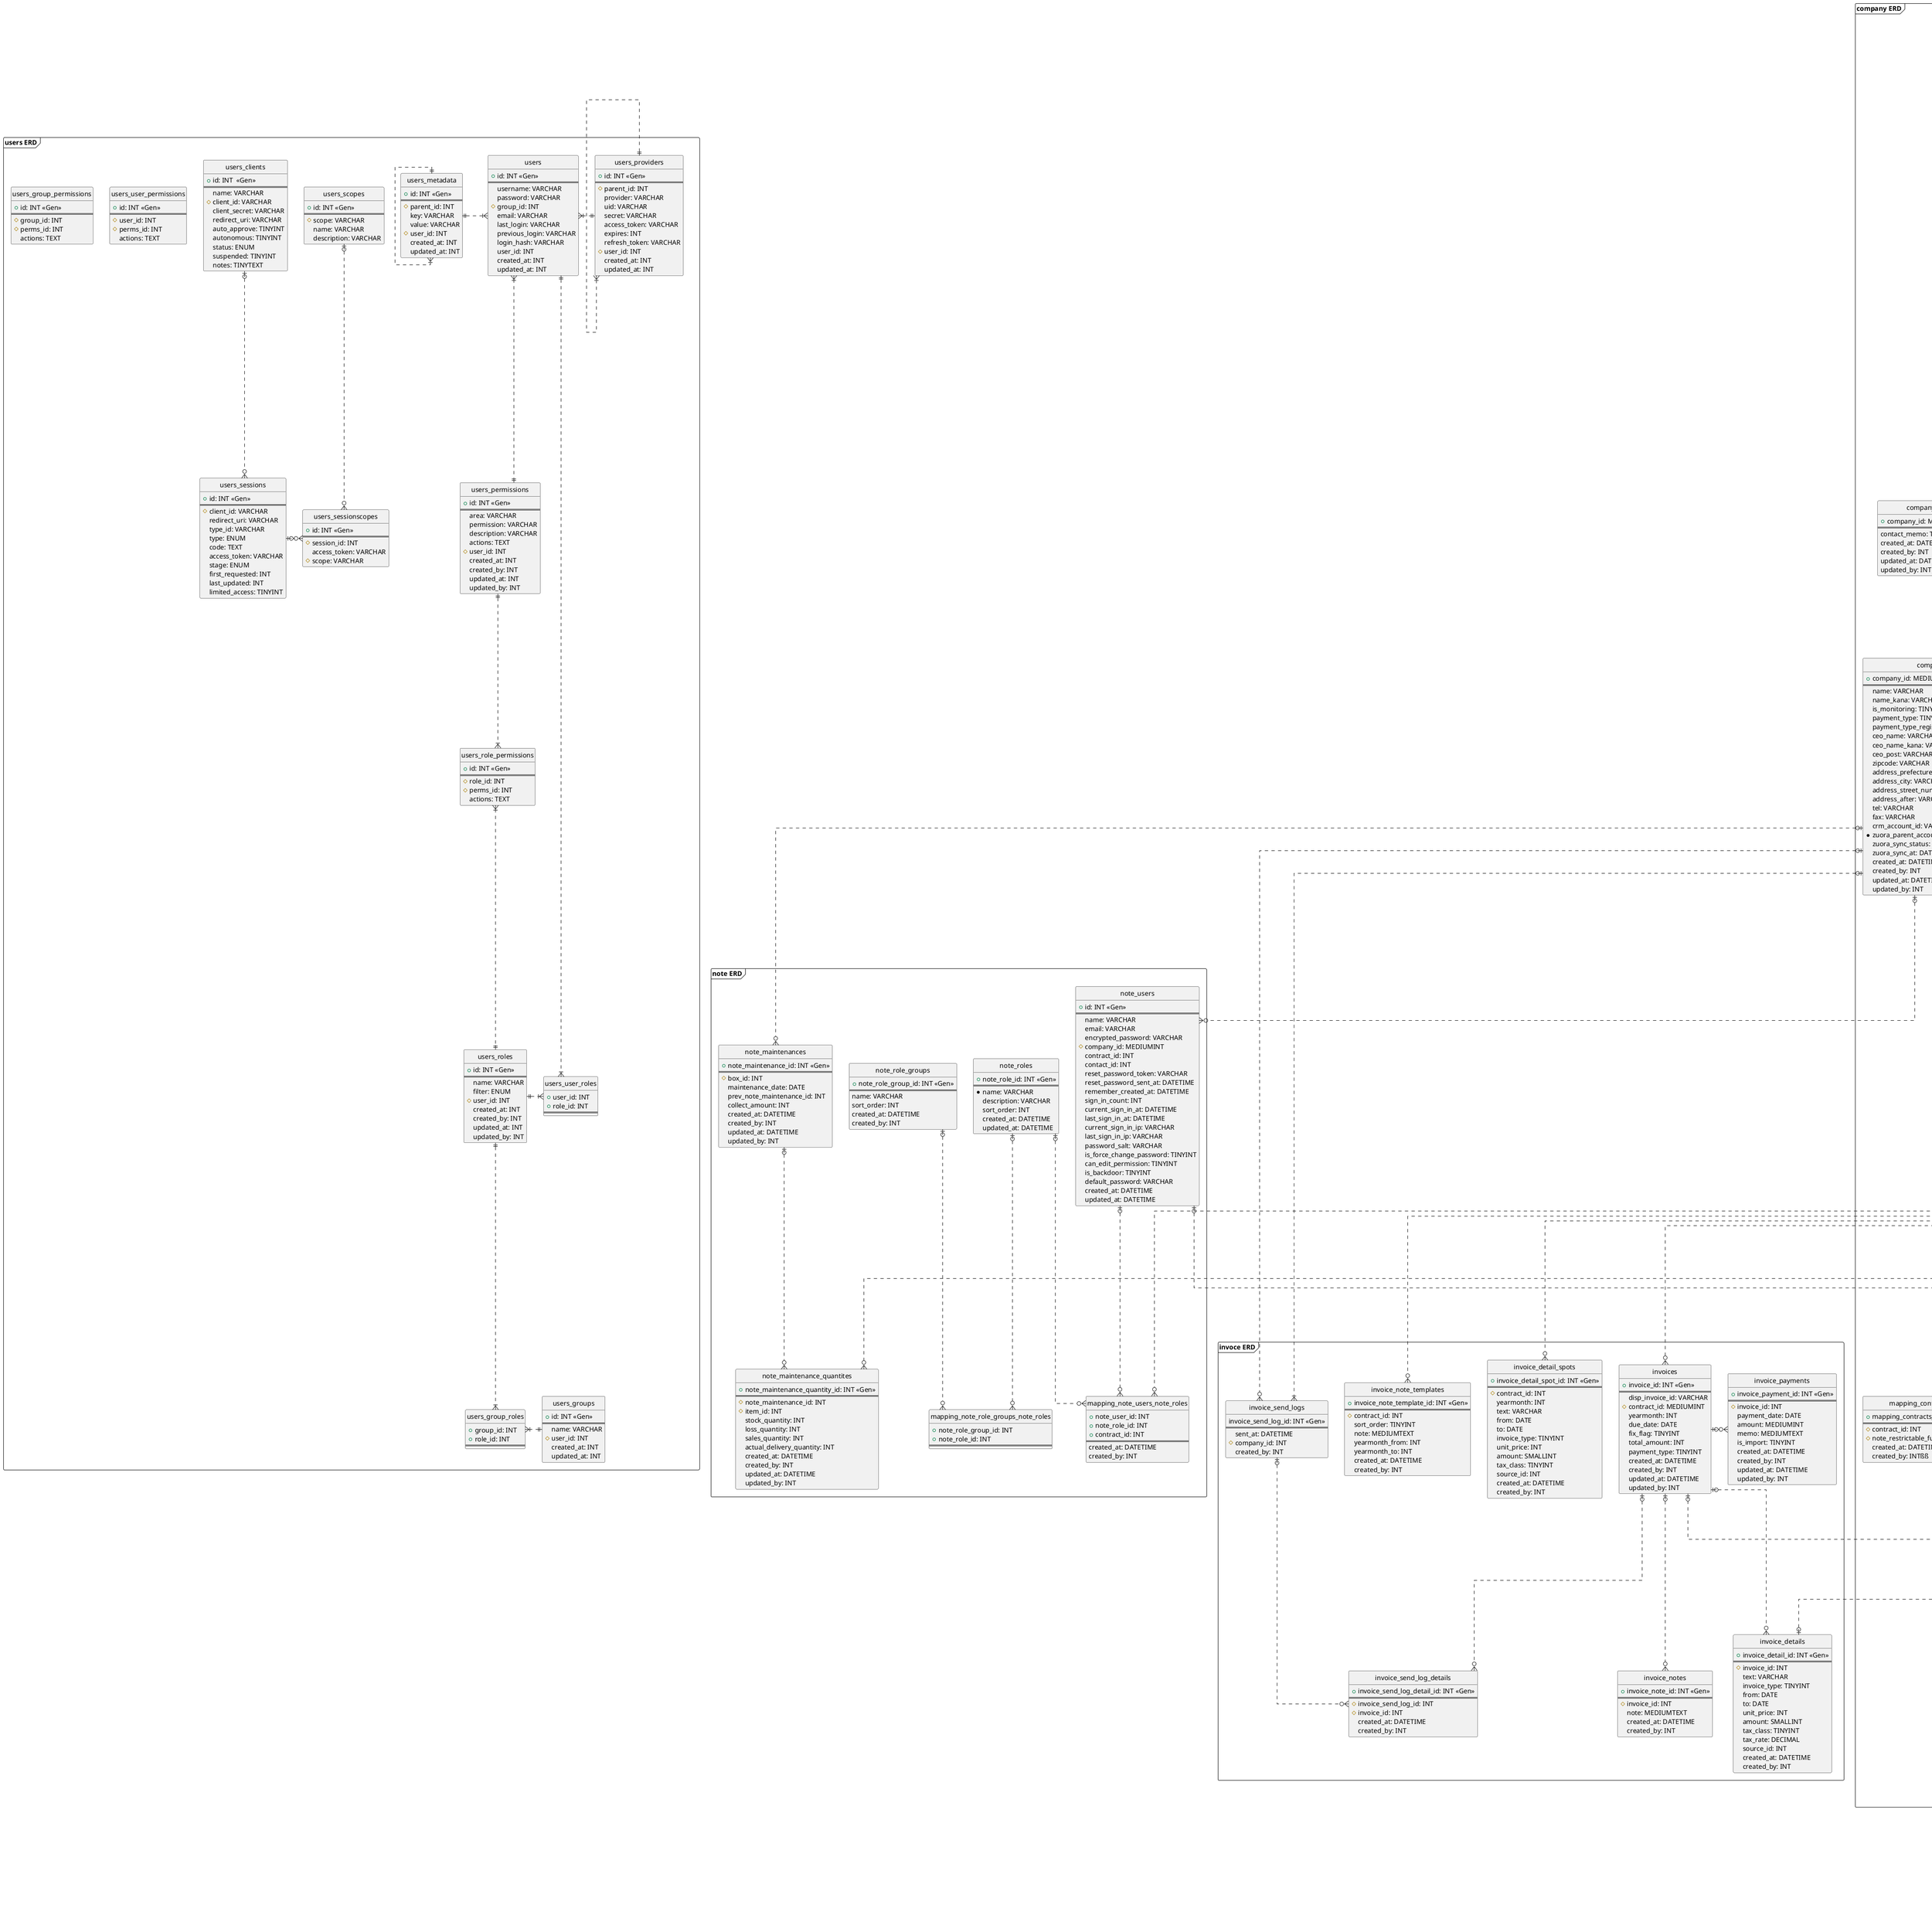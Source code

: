 @startuml

' hide the spot
hide circle

' avoid problems with angled crows feet
skinparam linetype ortho

frame "reference" {
  entity "application_send_logs" {
    + application_send_log_id: INT <<Gen>>
    ==
    sent_at: DATETIME
    # contract_id: INT
    created_by: INT
  }
  entity "demand_letter_send_logs" {
    + demand_letter_send_log_id: INT <<Gen>>
    ==
    sent_at: DATETIME
    # contract_id: MEDIUMINT
    # invoice_id: INT
    created_by: INT
  }
  entity "journalizings" {
    + journalizing_id: INT <<Gen>>
    ==
    yearmonth: INT
    journalizing_type: TINYINT
    # invoice_detail_id: INT
    from: DATE
    unit_price: INT
    payment_date: DATE
    payment_amount: INT
    payment_count: TINYINT
    payment_status: SMALLINT
    created_at: DATETIME
    created_by: INT
  }
  entity "schedule_adjustment_requests" {
    + schedule_adjustment_request_id: INT <<Gen>>
    ==
    received_at: DATETIME
    # maintenance_schedule_id: INT
    # contract_id: INT
    # note_user_id: INT
    original_maintenance_date: DATE
    request_maintenance_date: DATE
    status: TINYINT
    created_at: DATETIME
    created_by: INT
    updated_at: DATETIME
    updated_by: INT
  }
  entity "schedule_mail_send_logs" {
    + schedule_mail_log_id: INT <<Gen>>
    ==
    sent_at: DATETIME
    # contract_id: INT
    created_by: INT
  }
  entity "statement_of_delivery_send_log_details" {
    + statement_of_delivery_send_log_id: INT
    + maintenance_id: INT
    ==
    skip_collect_amount: TINYINT
    created_at: DATETIME
    created_by: INT
  }
  entity "statement_of_delivery_send_logs" {
    + statement_of_delivery_send_log_id: INT <<Gen>>
    ==
    sent_at: DATETIME
    mailbody: TEXT
    # contract_id: INT
    maintenance_date: DATE
    next_maintenance_date: DATE
    created_by: INT
  }
  entity "tft_donation_requests" {
    + tft_donation_request_id: MEDIUMINT <<Gen>>
    ==
    # contract_id: MEDIUMINT
    from_tft: DATE
    to_tft: DATE
    from_term: DATE
    to_term: DATE
    quantity: INT
    created_at: DATETIME
    created_by: INT
    updated_at: DATETIME
    updated_by: INT
  }

  entity "notice_templates" {
    + notice_template_id: INT <<Gen>>
    ==
    name: VARCHAR
    content: TEXT
    service_type: INT
    is_display: TINYINT
    sort_order: INT
    created_at: DATETIME
    created_by: INT
    updated_at: DATETIME
    updated_by: INT
  }
  entity "prefectures" {
    + prefecture_id: INT <<Gen>>
    ==
    name: VARCHAR
    delivery_dates: SMALLINT∂
    created_at: DATETIME
    updated_at: DATETIME
  }
  entity "taxes" {
    + tax_id: INT <<Gen>>
    ==
    from: DATE
    to: DATE
    rate: DECIMAL
    created_at: DATETIME
    created_by: INT
    updated_at: DATETIME
    updated_by: INT
  }
  entity "tkvs" {
    + tkv_id: INT <<Gen>>
    ==
    type: VARCHAR
    key: VARCHAR
    value: TEXT
    description: VARCHAR
    created_at: DATETIME
    created_by: INT
    updated_at: DATETIME
    updated_by: INT
  }
  entity "delivery_results_changes_histories" {
    + delivery_results_changes_history_id: INT <<Gen>>
    ==
    prev_maintenance_id: INT
    next_maintenance_id: INT
    created_at: DATETIME
    created_by: INT
  }
}
frame "users ERD" {
  entity "users_clients" {
    + id: INT  <<Gen>>
    ==
    name: VARCHAR
    # client_id: VARCHAR
    client_secret: VARCHAR
    redirect_uri: VARCHAR
    auto_approve: TINYINT
    autonomous: TINYINT
    status: ENUM
    suspended: TINYINT
    notes: TINYTEXT
  }
  entity "users_sessions" {
    + id: INT <<Gen>>
    ==
    # client_id: VARCHAR
    redirect_uri: VARCHAR
    type_id: VARCHAR
    type: ENUM
    code: TEXT
    access_token: VARCHAR
    stage: ENUM
    first_requested: INT
    last_updated: INT
    limited_access: TINYINT
  }
  entity "users_sessionscopes" {
    + id: INT <<Gen>>
    ==
    # session_id: INT
    access_token: VARCHAR
    # scope: VARCHAR
  }
  entity "users_scopes" {
    + id: INT <<Gen>>
    ==
    # scope: VARCHAR
    name: VARCHAR
    description: VARCHAR
  }
  users_clients |o.d.o{  users_sessions
  users_sessions |o.r.o{  users_sessionscopes
  users_scopes |o.d.o{  users_sessionscopes
  entity "users_user_roles" {
    + user_id: INT
    + role_id: INT
    ==
  }
  entity "users_permissions" {
    + id: INT <<Gen>>
    ==
    area: VARCHAR
    permission: VARCHAR
    description: VARCHAR
    actions: TEXT
    # user_id: INT
    created_at: INT
    created_by: INT
    updated_at: INT
    updated_by: INT
  }
  entity "users_metadata" {
    + id: INT <<Gen>>
    ==
    # parent_id: INT
    key: VARCHAR
    value: VARCHAR
    # user_id: INT
    created_at: INT
    updated_at: INT
  }
  entity "users_providers" {
    + id: INT <<Gen>>
    ==
    # parent_id: INT
    provider: VARCHAR
    uid: VARCHAR
    secret: VARCHAR
    access_token: VARCHAR
    expires: INT
    refresh_token: VARCHAR
    # user_id: INT
    created_at: INT
    updated_at: INT
  }
  entity "users_group_roles" {
    + group_id: INT
    + role_id: INT
    ==
  }
  entity "users_role_permissions" {
    + id: INT <<Gen>>
    ==
    # role_id: INT
    # perms_id: INT
    actions: TEXT
  }
  entity "users_roles" {
    + id: INT <<Gen>>
    ==
    name: VARCHAR
    filter: ENUM
    # user_id: INT
    created_at: INT
    created_by: INT
    updated_at: INT
    updated_by: INT
  }
  entity "users_groups" {
    + id: INT <<Gen>>
    ==
    name: VARCHAR
    # user_id: INT
    created_at: INT
    updated_at: INT
  }
  entity "users" {
    + id: INT <<Gen>>
    ==
    username: VARCHAR
    password: VARCHAR
    # group_id: INT
    email: VARCHAR
    last_login: VARCHAR
    previous_login: VARCHAR
    login_hash: VARCHAR
    user_id: INT
    created_at: INT
    updated_at: INT
  }
  users }|.l.|| users_metadata
  users }|.r.|| users_providers
  users }|.d.|| users_permissions
  users ||..|{ users_user_roles
  users_roles ||.r.|{ users_user_roles
  users_roles ||.d.|{ users_group_roles
  users_group_roles }|.r.|| users_groups
  users_metadata ||..|{ users_metadata
  users_providers ||..|{ users_providers
  users_role_permissions }|..|| users_roles
  users_permissions ||.d.|{ users_role_permissions
  entity "users_user_permissions" {
    + id: INT <<Gen>>
    ==
    # user_id: INT
    # perms_id: INT
    actions: TEXT
  }
  entity "users_group_permissions" {
    + id: INT <<Gen>>
    ==
    # group_id: INT
    # perms_id: INT
    actions: TEXT
  }
}
frame "plans ERD" {
  entity "office_addon_types" {
    + office_addon_type_id: TINYINT <<Gen>>
    ==
    office_addon_type_name: VARCHAR
    created_at: DATETIME
    created_by: INT
  }
  entity "office_option_types" {
    + office_option_type_id: TINYINT <<Gen>>
    ==
    office_option_type_name: VARCHAR
    created_at: DATETIME
    created_by: INT
  }
  entity "office_addon_order_send_logs" {
    + office_addon_order_send_log_id: INT <<Gen>>
    ==
    # office_addon_order_id: INT
    sent_at: DATETIME
    mailbody: TEXT
    contract_id: INT
    created_by: INT
  }
  entity "office_addon_orders" {
    + office_addon_order_id: INT <<Gen>>
    ==
    # contract_id: INT
    # office_addon_id: INT
    maintenance_date: DATE
    from: DATE
    text: TEXT
    inner_memo: TEXT
    registered_at: DATETIME
    registered_by: INT
    reserved_at: DATETIME
    reserved_by: INT
    status: TINYINT
    is_deleted: TINYINT
    created_at: DATETIME
    created_by: INT
    updated_at: DATETIME
    updated_by: INT
  }
  entity "office_addons" {
    + office_addon_id: SMALLINT <<Gen>>
    ==
    service_type: TINYINT
    # office_addon_type_id: TINYINT
    name: VARCHAR
    inner_name: VARCHAR
    inner_short_name: VARCHAR
    invoice_name: VARCHAR
    invoice_short_name: VARCHAR
    quantity_limit: SMALLINT
    price: MEDIUMINT
    tax_class: TINYINT
    maintenance_count: TINYINT
    operation_times: SMALLINT
    sort_order: MEDIUMINT
    is_deleted: TINYINT
    * zuora_product_rate_plan_id: VARCHAR
    * zuora_product_rate_plan_charge_id: VARCHAR
    zuora_sync_status: INT
    zuora_sync_at: DATETIME
    created_at: DATETIME
    created_by: INT
    updated_at: DATETIME
    updated_by: INT
  }
  entity "office_option_groups" {
    + office_option_group_id: SMALLINT <<Gen>>
    ==
    service_type: TINYINT
    # office_option_type_id: TINYINT
    name: VARCHAR
    inner_name: VARCHAR
    inner_short_name: VARCHAR
    invoice_name: VARCHAR
    invoice_short_name: VARCHAR
    sort_order: MEDIUMINT
    is_deleted: TINYINT
    created_at: DATETIME
    created_by: INT
    updated_at: DATETIME
    updated_by: INT
  }
  entity "office_options" {
    + office_option_id: SMALLINT <<Gen>>
    ==
    # office_option_group_id: SMALLINT
    # office_plan_id: SMALLINT
    quantity_limit: SMALLINT
    price: MEDIUMINT
    tax_class: TINYINT
    maintenance_count: TINYINT
    operation_times: SMALLINT
    is_deleted: TINYINT
    block_split_group: TINYINT
    block_discount_office_option_id: SMALLINT
    * zuora_product_rate_plan_id: VARCHAR
    * zuora_product_rate_plan_charge_id: VARCHAR
    zuora_sync_status: INT
    zuora_sync_at: DATETIME
    created_at: DATETIME
    created_by: INT
    updated_at: DATETIME
    updated_by: INT
  }
  entity "office_plan_order_send_logs" {
    + office_plan_order_send_log_id: INT <<Gen>>
    ==
    # office_plan_order_id: INT
    sent_at: DATETIME
    mailbody: TEXT
    contract_id: INT
    created_by: INT
  }
  entity "office_plan_orders" {
    + office_plan_order_id: MEDIUMINT <<Gen>>
    ==
    # contract_id: MEDIUMINT
    # office_plan_id: SMALLINT
    current_office_plan_id: SMALLINT
    from: DATE
    to: DATE
    invoice_cycle: TINYINT
    contract_renewal_cycle: TINYINT
    price_e_pattern: TINYINT
    inner_memo: TEXT
    memo: TEXT
    reason: TEXT
    status: TINYINT
    is_deleted: TINYINT
    order_type: TINYINT
    published_at: DATETIME
    published_by: INT
    application_at: DATETIME
    application_by: INT
    registered_at: DATETIME
    registered_by: INT
    reserved_at: DATETIME
    reserved_by: INT
    created_at: DATETIME
    created_by: INT
    updated_at: DATETIME
    updated_by: INT
  }
  entity "office_plans" {
    + office_plan_id: SMALLINT <<Gen>>
    ==
    service_type: TINYINT
    name: VARCHAR
    inner_name: VARCHAR
    inner_short_name: VARCHAR
    invoice_name: VARCHAR
    invoice_short_name: VARCHAR
    quantity_limit: SMALLINT
    price: MEDIUMINT
    tax_class: TINYINT
    maintenance_count: TINYINT
    operation_times: SMALLINT
    sort_order: MEDIUMINT
    is_deleted: TINYINT
    weight: INT
    uncollected_rate: DECIMAL
    is_new_plan: TINYINT
    office_addon_id: SMALLINT
    office_addon_block_split_group: TINYINT
    * zuora_product_rate_plan_id: VARCHAR
    * zuora_product_rate_plan_charge_id: VARCHAR
    zuora_sync_status: INT
    zuora_sync_at: DATETIME
    created_at: DATETIME
    created_by: INT
    updated_at: DATETIME
    updated_by: INT
  }
  entity "plan_revision_logs" {
    + plan_revision_log_id: INT <<Gen>>
    ==
    # contract_id: INT
    # plan_id: INT
    created_by: INT
  }
  entity "plan_revision_send_logs" {
    + plan_revision_send_log_id: INT <<Gen>>
    ==
    # contract_id: INT
    yearmonth: INT
    sent_at: DATETIME
    downloaded_at: DATETIME
    created_by: INT
  }
  entity "plans" {
    + plan_id: SMALLINT <<Gen>>
    ==
    plan_type: TINYINT
    name: VARCHAR
    inner_name: VARCHAR
    inner_short_name: VARCHAR
    quantity_limit: SMALLINT
    price: MEDIUMINT
    tax_class: TINYINT
    maintenance_count: TINYINT
    operation_times: SMALLINT
    service_type: TINYINT
    chart_color: VARCHAR
    sort_order: SMALLINT
    is_deleted: TINYINT
    created_at: DATETIME
    created_by: INT
    updated_at: DATETIME
    updated_by: INT
  }
  entity "invoice_plans" {
    + invoice_plan_id: INT <<Gen>>
    ==
    # plan_id: SMALLINT
    invoice_plan_type: TINYINT
    name: VARCHAR
    invoice_name: VARCHAR
    quantity_limit: SMALLINT
    price: MEDIUMINT
    tax_class: TINYINT
    sort_order: SMALLINT
    created_at: DATETIME
    created_by: INT
    updated_at: DATETIME
    updated_by: INT
  }
  plans |o.r.o{ invoice_plans
  plans |o.d.o| office_plans
  plans |o.u.o{ plan_revision_logs
  office_plans |o.d.o{ office_options
  office_options }o.l.o| office_option_groups
  office_option_groups }o.u.o| office_option_types
  office_addon_orders }o.d.o| office_addons
  office_addons }o.d.o| office_addon_types
  office_addon_types |o.d.o{ office_addon_order_send_logs
  office_plan_orders |o.d.o{ office_plan_order_send_logs
  plans |o.d.o| office_plans
  plans |o.u.o{ plan_revision_logs
  office_plans |o.d.o{ office_options
  office_options }o.l.o| office_option_groups
  office_option_groups }o.u.o| office_option_types
  office_addon_orders }o.d.o| office_addons
  office_addons }o.d.o| office_addon_types
  office_addon_types |o.d.o{ office_addon_order_send_logs
  office_plan_orders |o.d.o{ office_plan_order_send_logs
}
frame "company ERD" {
  entity "companies" {
    + company_id: MEDIUMINT <<Gen>>
    ==
    name: VARCHAR
    name_kana: VARCHAR
    is_monitoring: TINYINT
    payment_type: TINYINT
    payment_type_registered_at: DATE
    ceo_name: VARCHAR
    ceo_name_kana: VARCHAR
    ceo_post: VARCHAR
    zipcode: VARCHAR
    address_prefecture: TINYINT
    address_city: VARCHAR
    address_street_number: VARCHAR
    address_after: VARCHAR
    tel: VARCHAR
    fax: VARCHAR
    crm_account_id: VARCHAR
    * zuora_parent_account_number: VARCHAR
    zuora_sync_status: TINYINT
    zuora_sync_at: DATETIME
    created_at: DATETIME
    created_by: INT
    updated_at: DATETIME
    updated_by: INT
  }
  entity "company_extents" {
    + company_id: MEDIUMINT <<Gen>>
    ==
    contact_memo: TEXT
    created_at: DATETIME
    created_by: INT
    updated_at: DATETIME
    updated_by: INT
  }
  entity "contacts" {
    + contact_id: INT <<Gen>>
    ==
    # company_id: MEDIUMINT
    name: VARCHAR
    name_kana: VARCHAR
    email: VARCHAR
    tel: VARCHAR
    fax: VARCHAR
    mobile: VARCHAR
    memo: VARCHAR
    department_name: VARCHAR
    created_at: DATETIME
    created_by: INT
    updated_at: DATETIME
    updated_by: INT
  }
  entity "mapping_companies_contacts" {
    + mapping_companies_contacts_id: INT <<Gen>>
    ==
    # contact_id: INT
    email_purpose_id: TINYINT
    type: TINYINT
    created_at: DATETIME
    created_by: INT
    updated_at: DATETIME
    updated_by: INT
  }
  entity "mapping_contracts_addons" {
    + mapping_contracts_addons_id: MEDIUMINT <<Gen>>
    ==
    # contract_id: INT
    # plan_id: INT
    from: DATE
    to: DATE
    invoice_month: INT
    application_date: DATE
    recorded_date: DATE
    created_at: DATETIME
    created_by: INT
    updated_at: DATETIME
    updated_by: INT
  }
  entity "mapping_contracts_contacts" {
    + mapping_contracts_contacts_id: INT <<Gen>>
    ==
    # contract_id: INT
    # contact_id: INT
    email_purpose_id: TINYINT
    type: TINYINT
    created_at: DATETIME
    created_by: INT
    updated_at: DATETIME
    updated_by: INT
  }
  entity "mapping_contracts_plans" {
    + mapping_contracts_plans_id: MEDIUMINT <<Gen>>
    ==
    # contract_id: INT
    # plan_id: INT
    from: DATE
    to: DATE
    invoice_cycle: TINYINT
    contract_renewal_cycle: TINYINT
    current_contract_period: SMALLINT
    initial_contract_period: TINYINT
    price_e_pattern: TINYINT
    application_date: DATE
    recorded_date: DATE
    created_at: DATETIME
    created_by: INT
    updated_at: DATETIME
    updated_by: INT
  }
  entity "contract_delivery_available_hours" {
    + id: INT <<Gen>>
    ==
    specified_time_start: TIME
    specified_time_end: TIME
    contract_id: MEDIUMINT
    created_at: DATETIME
    created_by: INT
    updated_at: DATETIME
    updated_by: INT
  }
  entity "contract_delivery_dates" {
    + contract_id: MEDIUMINT
    ==
    is_deliverable_mon: TINYINT
    is_deliverable_tue: TINYINT
    is_deliverable_wed: TINYINT
    is_deliverable_thu: TINYINT
    is_deliverable_fri: TINYINT
    is_deliverable_holiday: TINYINT
    start_time: TIME
    end_time: TIME
    operation_times: SMALLINT
    operation_times_comment: TEXT
    parking_times: SMALLINT
    parking_times_comment: TEXT
    created_at: DATETIME
    created_by: INT
    updated_at: DATETIME
    updated_by: INT
  }
  entity "contract_delivery_locations" {
    + contract_id: MEDIUMINT
    ==
    zipcode: VARCHAR
    address_prefecture: TINYINT
    address_city: VARCHAR
    address_street_number: VARCHAR
    address_after: VARCHAR
    area_id: TINYINT
    car_park: TINYINT
    how_to_use_built_in_car_park: VARCHAR
    near_by_car_park: VARCHAR
    receiption_floor: VARCHAR
    entrance_exit_memo: VARCHAR
    inside_building_memo: VARCHAR
    created_at: DATETIME
    created_by: INT
    updated_at: DATETIME
    updated_by: INT
  }
  entity "contract_delivery_okanbins" {
    + contract_id: MEDIUMINT
    ==
    stuff_name: VARCHAR
    email_address: VARCHAR
    delivery_time: INT
    bowl: VARCHAR
    one_plate: VARCHAR
    chopsticks: VARCHAR
    spoon: VARCHAR
    created_at: DATETIME
    created_by: INT
    updated_at: DATETIME
    updated_by: INT
  }
  entity "contract_extents" {
    + contract_id: MEDIUMINT
    ==
    from_tft: DATE
    to_tft: DATE
    maintenance_count_comment: VARCHAR
    cs_memo: TEXT
    first_maintenance_memo: TEXT
    collective_registration_memo: TEXT
    employee_number: INT
    industry_type: TINYINT
    tel: VARCHAR
    transfer_information: VARCHAR
    is_accepted_request_alert: TINYINT
    created_at: DATETIME
    created_by: INT
    updated_at: DATETIME
    updated_by: INT
  }
  entity "contract_sales_accumulations" {
    + contract_id: MEDIUMINT
    yearmonth: INT
    ==
    sales_amount: INT
    collect_amount: INT
    total_sales_amount: INT
    total_uncollect_amount: INT
    amortization_amount: INT
    billing_diff: INT
    billing_reason: TINYINT
    carry_over_total_uncollect_amount: INT
    uncollected_rate: DECIMAL
    created_at: DATETIME
    created_by: INT
    updated_at: DATETIME
    updated_by: INT
  }
  entity "contracts" {
    + contract_id: MEDIUMINT <<Gen>>
    ==
    name: VARCHAR
    name_kana: VARCHAR
    short_place_name: VARCHAR
    company_id: MEDIUMINT
    application_date: DATE
    first_maintenance_date: DATE
    first_date: DATE
    first_date_calc: DATE
    start_day: TINYINT
    initial_start_day: TINYINT
    expire_date: DATE
    last_maintenance_date: DATE
    irregular_payments: VARCHAR
    need_invoice_mailing: TINYINT
    is_company_pay: TINYINT
    maintenance_count: TINYINT
    service_type: TINYINT
    registration_status: TINYINT
    initial_office_plan_id: SMALLINT
    payment_terms: TINYINT
    invoice_pattern: TINYINT
    auto_renewal_flag: TINYINT
    * zuora_account_id: VARCHAR
    * zuora_subscription_id: VARCHAR
    zuora_diff_charge_id: VARCHAR
    zuora_offset_charge_id: VARCHAR
    crm_account_id: VARCHAR
    zuora_subscription_number: VARCHAR
    zuora_child_account_number: VARCHAR
    zuora_sync_status: TINYINT
    zuora_sync_at: DATETIME
    created_at: DATETIME
    created_by: INT
    updated_at: DATETIME
    updated_by: INT
  }
  entity "contracts_cs_tags" {
    + contracts_cs_tag_id: MEDIUMINT <<Gen>>
    ==
    # contract_id: INT
    cs_tag_id: INT
    created_at: DATETIME
    created_by: INT
    updated_at: DATETIME
    updated_by: INT
  }
  entity "contracts_office_addons" {
    + contracts_office_addon_id: MEDIUMINT <<Gen>>
    ==
    # contract_id: MEDIUMINT
    office_addon_id: SMALLINT
    from: DATE
    to: DATE
    invoice_month: INT
    application_date: DATE
    recorded_date: DATE
    created_at: DATETIME
    created_by: INT
    updated_at: DATETIME
    updated_by: INT
  }
  entity "contracts_office_addons_histories" {
    + contracts_office_addons_history_id: INT <<Gen>>
    ==
    logged_at: DATETIME
    # contracts_office_addon_id: MEDIUMINT
    # contract_id: MEDIUMINT
    office_addon_id: SMALLINT
    from: DATE
    to: DATE
    invoice_month: INT
    application_date: DATE
    recorded_date: DATE
    created_at: DATETIME
    created_by: INT
    updated_at: DATETIME
    updated_by: INT
  }
  entity "contracts_office_options" {
    + contracts_office_option_id: MEDIUMINT <<Gen>>
    ==
    # contract_id: MEDIUMINT
    office_option_id: SMALLINT
    term_group_id: MEDIUMINT
    from: DATE
    to: DATE
    initial_contract_period: TINYINT
    application_date: DATE
    recorded_date: DATE
    created_at: DATETIME
    created_by: INT
    updated_at: DATETIME
    updated_by: INT
  }
  entity "contracts_office_options_histories" {
    + contracts_office_options_history_id: INT <<Gen>>
    ==
    logged_at: DATETIME
    # contracts_office_option_id: MEDIUMINT
    # contract_id: MEDIUMINT
    office_option_id: SMALLINT
    term_group_id: MEDIUMINT
    from: DATE
    to: DATE
    initial_contract_period: TINYINT
    application_date: DATE
    recorded_date: DATE
    created_at: DATETIME
    created_by: INT
    updated_at: DATETIME
    updated_by: INT
  }
  entity "contracts_office_plans" {
    + contracts_office_plan_id: MEDIUMINT <<Gen>>
    ==
    # contract_id: MEDIUMINT
    office_plan_id: SMALLINT
    term_group_id: MEDIUMINT
    from: DATE
    to: DATE
    initial_contract_period: TINYINT
    invoice_cycle: TINYINT
    contract_renewal_cycle: TINYINT
    price_e_pattern: TINYINT
    is_trial: TINYINT
    application_date: DATE
    recorded_date: DATE
    created_at: DATETIME
    created_by: INT
    updated_at: DATETIME
    updated_by: INT
  }
  entity "contracts_office_plans_histories" {
    + contracts_office_plans_history_id: INT <<Gen>>
    ==
    logged_at: DATETIME
    # ccontracts_office_plan_id: MEDIUMINT
    # ccontract_id: MEDIUMINT
    office_plan_id: SMALLINT
    term_group_id: MEDIUMINT
    from: DATE
    to: DATE
    initial_contract_period: TINYINT
    invoice_cycle: TINYINT
    contract_renewal_cycle: TINYINT
    price_e_pattern: TINYINT
    is_trial: TINYINT
    application_date: DATE
    recorded_date: DATE
    created_at: DATETIME
    created_by: INT
    updated_at: DATETIME
    updated_by: INT
  }
  entity "contracts_unreceivable_dates" {
    + contracts_unreceivable_date_id: INT <<Gen>>
    ==
    # contract_id: MEDIUMINT
    unreceivable_date: DATE
    created_at: DATETIME
    created_by: INT
    updated_at: DATETIME
    updated_by: INT
  }
  entity "cs_tags" {
    + cs_tag_id: INT  <<Gen>>
    ==
    name: VARCHAR
    is_display: TINYINT
    service_type: TINYINT
    sort_order: INT
    created_at: DATETIME
    created_by: INT
    updated_at: DATETIME
    updated_by: INT
  }
  entity "auto_renewal_contracts_office_options" {
    + contract_id: INT
    + term_group_id: INT
    ==
    created_at: DATETIME
    created_by: INT
  }
  entity "note_restrictable_functions" {
    + note_restrictable_function_id: INT <<Gen>>
    ==
    function_name: VARCHAR
    sort_order: INT
    created_at: DATETIME
    created_by: INT
    updated_at: DATETIME
    updated_by: INT
  }
  entity "mapping_contracts_note_restrictable_functions" {
    + mapping_contracts_note_restrictable_function_id: INT <<Gen>>
    ==
    # contract_id: INT
    # note_restrictable_function_id: INT
    created_at: DATETIME
    created_by: INTßß
  }
  frame "contract temp" {
    entity "tmp_contracts" {
      + contract_id: MEDIUMINT <<Gen>>
      ==
      name: VARCHAR
      name_kana: VARCHAR
      short_place_name: VARCHAR
      company_id: MEDIUMINT
      application_date: DATE
      first_maintenance_date: DATE
      first_date: DATE
      first_date_calc: DATE
      start_day: TINYINT
      initial_start_day: TINYINT
      expire_date: DATE
      last_maintenance_date: DATE
      irregular_payments: VARCHAR
      need_invoice_mailing: TINYINT
      is_company_pay: TINYINT
      maintenance_count: TINYINT
      service_type: TINYINT
      registration_status: TINYINT
      initial_office_plan_id: SMALLINT
      payment_terms: TINYINT
      invoice_pattern: TINYINT
      auto_renewal_flag: TINYINT
      * zuora_account_id: VARCHAR
      * zuora_subscription_id: VARCHAR
      zuora_diff_charge_id: VARCHAR
      zuora_offset_charge_id: VARCHAR
      crm_account_id: VARCHAR
      zuora_subscription_number: VARCHAR
      zuora_child_account_number: VARCHAR
      zuora_sync_status: TINYINT
      zuora_sync_at: DATETIME
      created_at: DATETIME
      created_by: INT
      updated_at: DATETIME
      updated_by: INT
    }
    entity "contract_cycles" {
      + mapping_contracts_plans_id: INT <<Gen>>
      ==
      from: DATE
      to: DATE
    }
  }
  companies ||.u.o| company_extents
  companies ||.u.o{ contacts
  companies |o.d.o| contracts
  contacts |o.u.o{ mapping_companies_contacts
  contacts |o..o{ mapping_contracts_contacts
  mapping_contracts_contacts }o.r.o| contracts
  contracts |o.u.o{ contracts_cs_tags
  contracts_cs_tags }o.u.|| cs_tags
  contracts |o.l.o{ auto_renewal_contracts_office_options
  contracts |o.l.o{ mapping_contracts_plans
  contracts |o.l.o{ mapping_contracts_addons
  contracts |o..o| contract_delivery_dates
  contracts |o..o| contract_delivery_locations
  contracts |o..o| contract_delivery_okanbins
  contracts |o..o| contract_extents
  contracts |o..o| contract_sales_accumulations
  contracts |o..o{ contract_delivery_available_hours
  contracts |o..o{ contracts_unreceivable_dates
  contracts |o..o{ contracts_office_addons
  contracts |o..o{ contracts_office_plans
  contracts |o..o{ contracts_office_options
  contracts_office_addons ||..o{ contracts_office_addons_histories
  contracts_office_plans ||..o{ contracts_office_plans_histories
  contracts_office_options ||..o{ contracts_office_options_histories
  note_restrictable_functions |o..o{ mapping_contracts_note_restrictable_functions
  contracts |o.d.o{ mapping_contracts_note_restrictable_functions
}
frame "admins ERD" {
  entity "admins" {
    + id: INT  <<Gen>>
    ==
    * email: VARCHAR
    encrypted_password: VARCHAR
    name: VARCHAR
    password_expiration_at: DATETIME
    *reset_password_token: VARCHAR
    reset_password_sent_at: DATETIME
    remember_created_at: DATETIME
    locked_at: DATETIME
    sign_in_count: INT
    current_sign_in_at: DATETIME
    last_sign_in_at: DATETIME
    current_sign_in_ip: VARCHAR
    last_sign_in_ip: VARCHAR
    created_at: DATETIME
    updated_at: DATETIME
  }
  entity "mapping_admins_roles" {
    + admin_id: INT
    + role_id: INT
  }
  entity "roles" {
    + role_id: INT <<Gen>>
    ==
    name: VARCHAR
    description: VARCHAR
    sort_order: INT
    created_at: DATETIME
    updated_at: DATETIME
  }
  entity "area_groups" {
    + area_group_id: INT <<Gen>>
    ==
    * area_group_name: VARCHAR
    service_type: TINYINT
    is_recommend_mon: TINYINT
    is_recommend_tue: TINYINT
    is_recommend_wed: TINYINT
    is_recommend_thu: TINYINT
    is_recommend_fri: TINYINT
    created_at: DATETIME
    created_by: INT
    updated_at: DATETIME
    updated_by: INT
  }
  entity "areas" {
    + area_id: INT <<Gen>>
    ==
    # area_group_id: TINYINT
    * area_name: VARCHAR
    is_display: TINYINT
    is_without_23_ward: TINYINT
    created_at: DATETIME
    created_by: INT
    updated_at: DATETIME
    updated_by: INT
  }
  entity "calendar_extents" {
    + date: DATE
    ==
    maintenance_memo: TEXT
    delivery_line_count: TINYINT
    created_at: DATETIME
    created_by: INT
    updated_at: DATETIME
    updated_by: INT
  }
  entity "calendars" {
    + date: DATE
    ==
    date_type: TINYINT
    created_at: DATETIME
    created_by: INT
    updated_at: DATETIME
    updated_by: INT
  }
  entity "faq_categories" {
    + faq_category_id: SMALLINT <<Gen>>
    ==
    faq_category_name: VARCHAR
    sort_order: SMALLINT
    created_at: DATETIME
    updated_at: DATETIME
  }
  entity "faqs" {
    + faq_id: INT <<Gen>>
    ==
    # faq_category_id: SMALLINT
    question: VARCHAR
    answer: MEDIUMTEXT
    is_display_note: TINYINT
    is_display_delivery: TINYINT
    sort_order: SMALLINT
    created_at: DATETIME
    created_by: INT
    updated_at: DATETIME
    updated_by: INT
  }
  entity "information" {
    + information_id: INT <<Gen>>
    ==
    # information_category_id: TINYINT
    service_type: INT
    title: VARCHAR
    body: TEXT
    start_at: DATETIME
    end_at: DATETIME
    created_at: DATETIME
    created_by: INT
    updated_at: DATETIME
    updated_by: INT
  }
  entity "information_categories" {
    + information_category_id: TINYINT <<Gen>>
    ==
    name: VARCHAR
    sort_order: TINYINT
    created_at: DATETIME
    created_by: INT
    updated_at: DATETIME
    updated_by: INT
  }
  entity "menu_files" {
    + menu_file_id: INT <<Gen>>
    ==
    # menu_id: INT
    service_type: TINYINT
    file_name: VARCHAR
    created_at: DATETIME
    created_by: INT
    updated_at: DATETIME
    updated_by: INT
  }
  entity "menus" {
    + menu_id: INT <<Gen>>
    ==
    menu_category_id: SMALLINT
    menu_name: VARCHAR
    start_date: DATE
    end_date: DATE
    request_start_date: DATE
    request_end_date: DATE
    inner_comment: TEXT
    comment: TEXT
    created_at: DATETIME
    created_by: INT
    updated_at: DATETIME
    updated_by: INT
  }
  entity "mapping_menus_items" {
    + mapping_menus_item_id: INT <<Gen>>
    ==
    # menu_id: SMALLINT
    # item_id: INT
    is_requestable: TINYINT
    status_id: TINYINT
    sort_order: INT
    created_at: DATETIME
    created_by: INT
    updated_at: DATETIME
    updated_by: INT
  }
  admins |o.d.o{ mapping_admins_roles
  mapping_admins_roles }o..o| roles
  area_groups ||..o{ areas
  calendars ||..o| calendar_extents
  faqs }|..|| faq_categories
  information }|..|| information_categories
  menus ||.u.o{ menu_files
  menus ||.d.o{ mapping_menus_items
}
frame "box ERD" {
  entity "box_continuous_request_shots" {
    + box_id: INT
    + shot_date: DATE
    ==
    comment: VARCHAR
    created_at: DATETIME
    created_by: INT
    updated_at: DATETIME
    updated_by: INT
    shot_time: TIME
  }
  entity "box_continuous_requests" {
    + box_id: INT
    ==
    comment: VARCHAR
    created_at: DATETIME
    created_by: INT
    updated_at: DATETIME
    updated_by: INT
  }
  entity "box_offsets" {
    + box_offset_id: INT <<Gen>>
    ==
    # box_id: INT
    yearmonth: INT
    total_used_amount: MEDIUMINT
    total_used_amount_appli_web: MEDIUMINT
    total_used_amount_appli_native: MEDIUMINT
    total_used_amount_ic: MEDIUMINT
    created_at: DATETIME
    created_by: INT
    updated_at: DATETIME
    updated_by: INT
  }
  entity "boxes_control_numbers" {
    + boxes_control_numbers_id: INT <<Gen>>
    ==
    # box_id: INT
    control_number: VARCHAR
    settlement_type: TINYINT
    created_at: DATETIME
    created_by: INT
    deleted_at: DATETIME
    deleted_by: INT
  }
  entity "box_stocks" {
    + maintenance_id: INT
    + action_id: TINYINT
    + item_id: INT
    ==
    quantity: MEDIUMINT
    created_at: DATETIME
    created_by: INT
    updated_at: DATETIME
    updated_by: INT
  }
  entity "box_achievements" {
    + maintenance_id: INT
    + item_id: INT
    ==
    actual_delivery_quantity: INT
    sales_quantity: INT
    loss_quantity: INT
    recall_quantity: INT
    delivery_result_quantity: INT
    stock_quantity: INT
    prepare_quantity: INT
    created_at: DATETIME
  }
  entity "box_orders" {
    + maintenance_id: INT
    + action_id: TINYINT
    + item_id: INT
    ==
    quantity: MEDIUMINT
    created_at: DATETIME
    created_by: INT
  }
  entity "box_prepares" {
    +box_prepare_id: INT <<Gen>>
    ==
    # maintenance_schedule_id: INT
    # box_id: INT
    # item_id: INT
    quantity: MEDIUMINT
    created_at: DATETIME
    created_by: INT
    updated_at: DATETIME
    updated_by: INT
  }
  entity "boxes" {
    + box_id: INT <<Gen>>
    ==
    # contract_id: INT
    floor: INT
    floor_name: VARCHAR
    is_display_okanpay: TINYINT
    is_itoen: TINYINT
    is_exists: TINYINT
    is_use_collection_box: TINYINT
    storage_type: TINYINT
    rice_box_count: TINYINT
    container_box_count: TINYINT
    one_plate_box_count: TINYINT
    cutter_count: TINYINT
    registration_status: TINYINT
    created_at: DATETIME
    created_by: INT
    updated_at: DATETIME
    updated_by: INT
  }
  entity "box_maintenance_extents" {
    + maintenance_id: INT
    ==
    inner_comment: VARCHAR
    comment: VARCHAR
    power_outage_flg: TINYINT
    moving_flg: TINYINT
    without_maintenance_count_flg: TINYINT
    without_delivery_count_flg: TINYINT
    is_without_delivery_sheet: TINYINT
    is_without_maintenance: TINYINT
    is_without_suggest: TINYINT
    created_at: DATETIME
    created_by: INT
    updated_at: DATETIME
    updated_by: INT
  }
  entity "box_maintenances" {
    + maintenance_id: INT <<Gen>>
    ==
    # maintenance_schedule_id: INT
    # maintenance_date: DATE
    # box_id: INT
    prev_maintenance_id: INT
    notified_at: DATETIME
    created_at: DATETIME
    created_by: INT
    updated_at: DATETIME
    updated_by: INT
  }
  entity "item_continuous_request_shots" {
    + item_continuous_request_id: INT
    + shot_date: DATE
    ==
    # box_id: INT
    # item_id: INT
    quantity: INT
    completion_date: DATE
    is_registered_admin: TINYINT
    is_display_renrakucho: TINYINT
    is_deleted: TINYINT
    is_operated_admin: TINYINT
    operated_at: DATETIME
    operated_by: INT
    accepted_by: INT
    created_at: DATETIME
    created_by: INT
    updated_at: DATETIME
    updated_by: INT
    shot_time: TIME
  }
  entity "item_continuous_requests" {
    + item_continuous_request_id: INT <<Gen>>
    ==
    # box_id: INT
    # item_id: INT
    quantity: INT
    completion_date: DATE
    is_registered_admin: TINYINT
    is_display_renrakucho: TINYINT
    is_deleted: TINYINT
    is_operated_admin: TINYINT
    operated_at: DATETIME
    operated_by: INT
    accepted_by: INT
    created_at: DATETIME
    created_by: INT
    updated_at: DATETIME
    updated_by: INT
  }
  entity "item_extents" {
    + item_id: INT
    ==
    safety_stock_rate: FLOAT
    min_stock_quantity: MEDIUMINT
    created_at: DATETIME
    created_by: INT
    updated_at: DATETIME
    updated_by: INT
  }
  entity "item_request_extents" {
    + item_request_id: INT <<Gen>>
    ==
    usage_situation_enquete: TINYINT
    created_at: DATETIME
    created_by: INT
    updated_at: DATETIME
    updated_by: INT
  }
  entity "item_requests" {
    + item_request_id: INT <<Gen>>
    ==
    # maintenance_schedule_id: INT
    # menu_id: SMALLINT
    # box_id: INT
    memo: TEXT
    reflection_date: DATE
    completion_date: DATE
    is_registered_admin: TINYINT
    is_display_renrakucho: TINYINT
    is_deleted: TINYINT
    is_operated_admin: TINYINT
    operated_at: DATETIME
    operated_by: INT
    duplicated_item_request_id: INT
    accepted_by: INT
    created_at: DATETIME
    created_by: INT
    updated_at: DATETIME
    updated_by: INT
  }
  entity "items" {
    + item_id: INT <<Gen>>
    ==
    name: VARCHAR
    middle_name: VARCHAR
    external_name: VARCHAR
    sort_order: INT
    condition_type: INT
    item_sub_type_id: INT
    price_e1: MEDIUMINT
    price_e2: MEDIUMINT
    price_e3: MEDIUMINT
    price_e4: MEDIUMINT
    price_e5: MEDIUMINT
    is_display_logi: TINYINT
    is_display_menu: TINYINT
    created_at: DATETIME
    created_by: INT
    updated_at: DATETIME
    updated_by: INT
  }
  entity "item_conditions" {
    + item_condition_id: SMALLINT
    ==
    name: VARCHAR
    short_name: VARCHAR
    created_at: DATETIME
    updated_at: DATETIME
  }
  entity "mapping_item_requests_items" {
    + item_request_id: INT
    + item_id: INT
    ==
    quantity: INT
    created_at: DATETIME
    created_by: INT
  }
  frame "box temp" {
    entity "tmp_boxes" {
      + box_id: INT <<Gen>>
      ==
      # contract_id: INT
      floor: INT
      floor_name: VARCHAR
      is_display_okanpay: TINYINT
      is_itoen: TINYINT
      is_exists: TINYINT
      is_use_collection_box: TINYINT
      storage_type: TINYINT
      rice_box_count: TINYINT
      container_box_count: TINYINT
      one_plate_box_count: TINYINT
      cutter_count: TINYINT
      registration_status: TINYINT
      created_at: DATETIME
      created_by: INT
      updated_at: DATETIME
      updated_by: INT
    }
  }
  entity "box_payments" {
    + maintenance_id: INT
    ==
    used_amount: MEDIUMINT
    collect_amount: MEDIUMINT
    collect_amount_cash: MEDIUMINT
    collect_amount_appli_web: MEDIUMINT
    collect_amount_appli_native: MEDIUMINT
    collect_amount_ic: MEDIUMINT
    uncollect_amount: MEDIUMINT
    created_at: DATETIME
    created_by: INT
  }
  boxes |o.d.o{ item_continuous_requests
  item_continuous_requests }o.d.|| items
  boxes |o.d.o{ box_prepares
  box_prepares }o.d.|| items
  boxes |o.d.o{ item_continuous_request_shots
  item_continuous_request_shots }o.d.|| items
  boxes |o.r.o{ box_maintenances
  box_maintenances ||.r.o| box_payments
  box_maintenances ||.u.o| box_maintenance_extents
  box_maintenances |o.d.o{ statement_of_delivery_send_log_details
  boxes |o.l.o{ boxes_control_numbers
  boxes |o.l.o{ box_offsets
  boxes |o.u.o| box_continuous_request_shots
  boxes |o.u.o| box_continuous_requests
  items ||.l.o| item_extents
  items }o.l.|| item_conditions
  items ||.l.o{ item_requests
  item_requests ||.l.o| item_request_extents
  box_orders }o..|| items
  box_achievements }o..|| items
  box_stocks }o..|| items
  box_maintenances ||..o{ box_achievements
  box_maintenances ||..o{ box_orders
  box_maintenances ||..o{ box_stocks
  entity "item_sub_types" {
    + item_sub_type_id: INT
    ==
    # item_type_id: INT
    item_sub_type_name: VARCHAR
    grouping_flag: TINYINT
    created_at: DATETIME
    updated_at: DATETIME
  }
  entity "item_types" {
    + item_type_id: INT
    ==
    sort_order: SMALLINT
    item_type_name: VARCHAR
    created_at: DATETIME
    updated_at: DATETIME
  }
  item_types |o..o{ item_sub_types
  frame "depot" {
    entity "depot_orders" {
      + depot_id: SMALLINT
      + item_id: INT
      + maintenance_date: DATE
      ==
      quantity: MEDIUMINT
      created_at: DATETIME
      created_by: INT
      updated_at: DATETIME
      updated_by: INT
    }
    entity "depot_receiveds" {
      + depot_id: SMALLINT
      + item_id: INT
      + maintenance_date: DATE
      ==
      quantity: MEDIUMINT
      created_at: DATETIME
      created_by: INT
      updated_at: DATETIME
      updated_by: INT
    }
    entity "depot_stocks" {
      + depot_id: SMALLINT
      + item_id: INT
      + maintenance_date: DATE
      ==
      quantity: MEDIUMINT
      created_at: DATETIME
      created_by: INT
      updated_at: DATETIME
      updated_by: INT
    }
    entity "depots" {
      + id: SMALLINT
      ==
      name: VARCHAR
      sales: INT
      area_id: INT
      address: VARCHAR
      phone: VARCHAR
      contact: VARCHAR
      contact_title: VARCHAR
      contact_mail: VARCHAR
      contract_date: DATE
      created_at: INT
      updated_at: INT
    }
    depots |o.u.o{ depot_orders
    depots |o.u.o{ depot_receiveds
    depots |o.u.o{ depot_stocks
  }
  items |o.d.o{ depot_orders
  items |o.d.o{ depot_receiveds
  items |o.d.o{ depot_stocks
  frame "material" {
    entity "mapping_material_requests_materials" {
      + material_request_id: INT
      + material_id: INT
      ==
      quantity: INT
      created_at: DATETIME
      created_by: INT
    }
    entity "material_continuous_request_shots" {
      + material_continuous_request_id: INT
      + shot_date: DATE
      ==
      # box_id: INT
      # material_id: INT
      quantity: INT
      completion_date: DATE
      is_registered_admin: TINYINT
      is_completed_admin: TINYINT
      is_deleted_admin: TINYINT
      deleted_at: DATETIME
      deleted_by: INT
      completed_at: DATETIME
      completed_by: INT
      accepted_by: INT
      created_at: DATETIME
      created_by: INT
      updated_at: DATETIME
      updated_by: INT
      shot_time: TIME
    }
    entity "material_continuous_requests" {
      + material_continuous_request_id: INT <<Gen>>
      ==
      # material_id: INT
      # box_id: INT
      quantity: INT
      completion_date: DATE
      is_registered_admin: INT
      is_completed_admin: TINYINT
      is_deleted_admin: TINYINT
      deleted_at: DATETIME
      deleted_by: INT
      completed_at: DATETIME
      completed_by: INT
      accepted_by: INT
      created_at: DATETIME
      created_by: INT
      updated_at: DATETIME
      updated_by: INT
    }
    entity "material_requests" {
      + material_request_id: INT <<Gen>>
      ==
      # maintenance_schedule_id: INT
      # box_id: INT
      reflection_date: DATE
      completion_date: DATE
      is_registered_admin: TINYINT
      is_completed_admin: TINYINT
      is_deleted_admin: TINYINT
      deleted_at: DATETIME
      deleted_by: INT
      completed_at: DATETIME
      completed_by: INT
      accepted_by: INT
      duplicated_material_request_id: INT
      created_at: DATETIME
      created_by: INT
      updated_at: DATETIME
      updated_by: INT
    }
    entity "materials" {
      + material_id: INT <<Gen>>
      ==
      name: VARCHAR
      request_unit: INT
      maximum: INT
      maximum_for_big_plan: INT
      created_at: DATETIME
      created_by: INT
      updated_at: DATETIME
      updated_by: INT
    }
    materials |o.l.o{ mapping_material_requests_materials
    materials |o..o{ material_continuous_requests
    materials |o..o{ material_continuous_request_shots
  }
  material_continuous_requests }o..o| boxes
  material_requests }o..o| boxes
}
frame "note ERD" {
  entity "note_maintenance_quantites" {
    + note_maintenance_quantity_id: INT <<Gen>>
    ==
    # note_maintenance_id: INT
    # item_id: INT
    stock_quantity: INT
    loss_quantity: INT
    sales_quantity: INT
    actual_delivery_quantity: INT
    created_at: DATETIME
    created_by: INT
    updated_at: DATETIME
    updated_by: INT
  }
  entity "note_maintenances" {
    + note_maintenance_id: INT <<Gen>>
    ==
    # box_id: INT
    maintenance_date: DATE
    prev_note_maintenance_id: INT
    collect_amount: INT
    created_at: DATETIME
    created_by: INT
    updated_at: DATETIME
    updated_by: INT
  }
  entity "note_role_groups" {
    + note_role_group_id: INT <<Gen>>
    ==
    name: VARCHAR
    sort_order: INT
    created_at: DATETIME
    created_by: INT
  }
  entity "note_roles" {
    + note_role_id: INT <<Gen>>
    ==
    * name: VARCHAR
    description: VARCHAR
    sort_order: INT
    created_at: DATETIME
    updated_at: DATETIME
  }
  entity "mapping_note_role_groups_note_roles" {
    + note_role_group_id: INT
    + note_role_id: INT
    ==
  }
  entity "mapping_note_users_note_roles" {
    + note_user_id: INT
    + note_role_id: INT
    + contract_id: INT
    ==
    created_at: DATETIME
    created_by: INT
  }
  entity "note_users" {
    + id: INT <<Gen>>
    ==
    name: VARCHAR
    email: VARCHAR
    encrypted_password: VARCHAR
    # company_id: MEDIUMINT
    contract_id: INT
    contact_id: INT
    reset_password_token: VARCHAR
    reset_password_sent_at: DATETIME
    remember_created_at: DATETIME
    sign_in_count: INT
    current_sign_in_at: DATETIME
    last_sign_in_at: DATETIME
    current_sign_in_ip: VARCHAR
    last_sign_in_ip: VARCHAR
    password_salt: VARCHAR
    is_force_change_password: TINYINT
    can_edit_permission: TINYINT
    is_backdoor: TINYINT
    default_password: VARCHAR
    created_at: DATETIME
    updated_at: DATETIME
  }
  note_users |o..o{ mapping_note_users_note_roles
  note_roles |o..o{ mapping_note_users_note_roles
  note_maintenances |o..o{ note_maintenance_quantites
  note_role_groups |o..o{ mapping_note_role_groups_note_roles
  note_roles |o..o{ mapping_note_role_groups_note_roles
}
frame "invoce ERD" {
  entity "invoice_detail_spots" {
    + invoice_detail_spot_id: INT <<Gen>>
    ==
    # contract_id: INT
    yearmonth: INT
    text: VARCHAR
    from: DATE
    to: DATE
    invoice_type: TINYINT
    unit_price: INT
    amount: SMALLINT
    tax_class: TINYINT
    source_id: INT
    created_at: DATETIME
    created_by: INT
  }
  entity "invoice_details" {
    + invoice_detail_id: INT <<Gen>>
    ==
    # invoice_id: INT
    text: VARCHAR
    invoice_type: TINYINT
    from: DATE
    to: DATE
    unit_price: INT
    amount: SMALLINT
    tax_class: TINYINT
    tax_rate: DECIMAL
    source_id: INT
    created_at: DATETIME
    created_by: INT
  }
  entity "invoice_note_templates" {
    + invoice_note_template_id: INT <<Gen>>
    ==
    # contract_id: INT
    sort_order: TINYINT
    note: MEDIUMTEXT
    yearmonth_from: INT
    yearmonth_to: INT
    created_at: DATETIME
    created_by: INT
  }
  entity "invoice_notes" {
    + invoice_note_id: INT <<Gen>>
    ==
    # invoice_id: INT
    note: MEDIUMTEXT
    created_at: DATETIME
    created_by: INT
  }
  entity "invoice_payments" {
    + invoice_payment_id: INT <<Gen>>
    ==
    # invoice_id: INT
    payment_date: DATE
    amount: MEDIUMINT
    memo: MEDIUMTEXT
    is_import: TINYINT
    created_at: DATETIME
    created_by: INT
    updated_at: DATETIME
    updated_by: INT
  }
  entity "invoice_send_log_details" {
    + invoice_send_log_detail_id: INT <<Gen>>
    ==
    # invoice_send_log_id: INT
    # invoice_id: INT
    created_at: DATETIME
    created_by: INT
  }
  entity "invoice_send_logs" {
    invoice_send_log_id: INT <<Gen>>
    ==
    sent_at: DATETIME
    # company_id: INT
    created_by: INT
  }
  entity "invoices" {
    + invoice_id: INT <<Gen>>
    ==
    disp_invoice_id: VARCHAR
    # contract_id: MEDIUMINT
    yearmonth: INT
    due_date: DATE
    fix_flag: TINYINT
    total_amount: INT
    payment_type: TINYINT
    created_at: DATETIME
    created_by: INT
    updated_at: DATETIME
    updated_by: INT
  }
  invoices |o..o{ invoice_details
  invoices |o.l.o{ demand_letter_send_logs
  invoices |o..o{ invoice_notes
  invoices |o.r.o{ invoice_payments
  invoices |o.d.o{ invoice_send_log_details
  invoice_send_logs |o..o{ invoice_send_log_details
}
frame "maintenance ERD" {
  entity "maintenance_schedules" {
    + maintenance_schedule_id: INT <<Gen>>
    ==
    # contract_id: MEDIUMINT
    maintenance_date: DATE
    maintenance_type_id: INT
    is_without_delivery_sheet: TINYINT
    is_without_maintenance: TINYINT
    is_without_suggest: TINYINT
    is_notified: TINYINT
    is_extra_request: TINYINT
    comment: VARCHAR
    inner_comment: VARCHAR
    created_at: DATETIME
    created_by: INT
  }
  entity "maintenance_schedule_available_hours" {
    + id: INT <<Gen>>
    ==
    specified_time_start: TIME
    specified_time_end: TIME
    # maintenance_schedule_id: INT
    created_at: DATETIME
    created_by: INT
    updated_at: DATETIME
    updated_by: INT
  }
  entity "maintenance_schedule_extents" {
    + maintenance_schedule_id: INT
    + box_id: INT
    ==
    comment: VARCHAR
    is_request_desired: TINYINT
    one_plate: TINYINT
    created_at: DATETIME
    created_by: INT
    updated_at: DATETIME
    updated_by: INT
  }
  entity "maintenance_handies" {
    + maintenance_id: INT
    ==
    comment: TEXT
    start_at: DATETIME
    end_at: DATETIME
    check_loss_quantity1: TINYINT
    check_loss_quantity2: TINYINT
    check_takeout_quantity1: TINYINT
    check_takeout_quantity2: TINYINT
    created_at: DATETIME
    created_by: INT
    updated_at: DATETIME
    updated_by: INT
  }
  entity "maintenance_handy_logs" {
    + maintenance_handy_log_id: INT <<Gen>>
    ==
    # maintenance_id: INT
    params: TEXT
    created_at: DATETIME
    created_by: INT
  }
  entity "maintenance_handy_users" {
    + maintenance_handy_user_id: INT
    ==
    name: VARCHAR
    token: VARCHAR
    expire_date: DATETIME
    sign_in_count: INT
    last_sign_in_at: DATETIME
    created_at: DATETIME
    created_by: INT
    undated_at: DATETIME
    updated_by: INT
  }
  entity "maintenance_types" {
    + maintenance_type_id: INT <<Gen>>
    ==
    service_type: TINYINT
    maintenance_type_name: VARCHAR
    maintenance_type_note_name: VARCHAR
    is_without_delivery_sheet: TINYINT
    is_without_maintenance: TINYINT
    is_without_suggest: TINYINT
    sort_order: INT
    created_at: DATETIME
    created_by: INT
  }
  entity "maintenance_upper_limits" {
    + maintenance_upper_limit_id: INT <<Gen>>
    ==
    service_type: TINYINT
    upper_limit: SMALLINT
    unit: VARCHAR
    created_at: DATETIME
    updated_at: DATETIME
  }
  maintenance_schedules ||..o{ maintenance_schedule_available_hours
  maintenance_schedules ||..o| maintenance_schedule_extents
  maintenance_schedules }|..|| maintenance_types
  maintenance_handies |o..|{ maintenance_handy_logs
}

companies |o..o{ note_users
companies |o..o{ note_maintenances
note_users |o..o{ schedule_adjustment_requests
contracts |o..o{ office_addon_orders
contracts |o..o{ office_plan_orders
contracts |o..o{ plan_revision_logs
contracts |o..o| plan_revision_send_logs
plans |o.r.o{ mapping_contracts_addons
plans |o.r.o{ mapping_contracts_plans
invoices }o.d.o{ contracts
boxes }o.d.o| contracts
contracts |o.d.o{ office_plan_orders
contracts |o.d.o{ maintenance_schedules
contracts |o.d.o{ office_addon_orders
contracts |o.d.o{ application_send_logs
contracts |o.d.o{ demand_letter_send_logs
contracts |o.d.o{ schedule_adjustment_requests
contracts |o.d.o{ schedule_mail_send_logs
contracts |o.d.o{ statement_of_delivery_send_logs
contracts |o.d.o{ tft_donation_requests
contracts |o.d.o{ invoice_detail_spots
contracts |o.d.o{ invoice_note_templates
contracts |o.d.o{ mapping_contracts_note_restrictable_functions
contracts |o.d.o{ mapping_note_users_note_roles
companies |o.d.o{ invoice_send_logs
contracts |o.d.o{ plan_revision_logs
contracts |o.d.o| plan_revision_send_logs
items ||.u.o{ mapping_menus_items
menus ||..o{ item_requests
boxes }o.d.o| contracts
items ||.u.o{ mapping_menus_items
maintenance_schedules ||..o{ box_maintenances
maintenance_schedules ||..o{ box_prepares
maintenance_schedules ||..o| box_payments
maintenance_schedules ||..o{ box_orders
maintenance_schedules ||..o{ box_stocks
maintenance_schedules ||..o{ box_achievements
maintenance_schedules ||..o{ item_requests
maintenance_schedule_extents |o.l.o| boxes
items |o..o{ note_maintenance_quantites
items |o..o{ mapping_item_requests_items
boxes |o..o{ material_continuous_requests
boxes |o..o{ material_continuous_request_shots
boxes |o..o{ material_requests
items |o.u.o{ depot_orders
items |o.u.o{ depot_receiveds
items |o.u.o{ depot_stocks
invoice_details |o..o{ journalizings
companies |o..|{ invoice_send_logs
maintenance_schedules |o..o{ schedule_adjustment_requests
maintenance_schedules |o..o{ material_requests
' --------------------------------
statement_of_delivery_send_logs |o..o{ statement_of_delivery_send_log_details



@enduml
